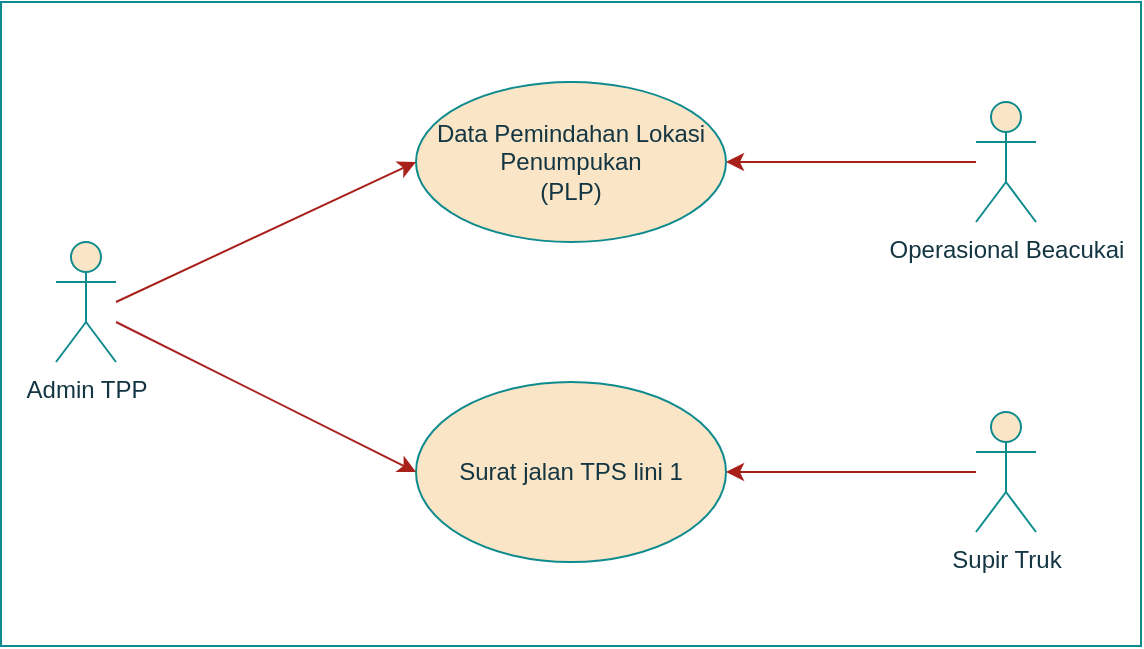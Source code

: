<mxfile version="13.8.6" type="github" pages="4">
  <diagram id="nHpkZRgL_oSd70SJmsG6" name="masuk">
    <mxGraphModel dx="1038" dy="547" grid="1" gridSize="10" guides="1" tooltips="1" connect="1" arrows="1" fold="1" page="1" pageScale="1" pageWidth="850" pageHeight="1100" background="none" math="0" shadow="0">
      <root>
        <mxCell id="0" />
        <mxCell id="1" parent="0" />
        <mxCell id="FnmrPs8hBMYChXXwTOcG-1" value="Admin TPP" style="shape=umlActor;verticalLabelPosition=bottom;verticalAlign=top;html=1;fillColor=#FAE5C7;strokeColor=#0F8B8D;fontColor=#143642;" parent="1" vertex="1">
          <mxGeometry x="160" y="170" width="30" height="60" as="geometry" />
        </mxCell>
        <mxCell id="FnmrPs8hBMYChXXwTOcG-2" value="Operasional Beacukai" style="shape=umlActor;verticalLabelPosition=bottom;verticalAlign=top;html=1;fillColor=#FAE5C7;strokeColor=#0F8B8D;fontColor=#143642;" parent="1" vertex="1">
          <mxGeometry x="620" y="100" width="30" height="60" as="geometry" />
        </mxCell>
        <mxCell id="FnmrPs8hBMYChXXwTOcG-3" value="Supir Truk" style="shape=umlActor;verticalLabelPosition=bottom;verticalAlign=top;html=1;fillColor=#FAE5C7;strokeColor=#0F8B8D;fontColor=#143642;" parent="1" vertex="1">
          <mxGeometry x="620" y="255" width="30" height="60" as="geometry" />
        </mxCell>
        <mxCell id="FnmrPs8hBMYChXXwTOcG-4" value="&lt;div&gt;Data Pemindahan Lokasi Penumpukan&lt;/div&gt;&lt;div&gt;(PLP)&lt;br&gt;&lt;/div&gt;" style="ellipse;whiteSpace=wrap;html=1;fillColor=#FAE5C7;strokeColor=#0F8B8D;fontColor=#143642;" parent="1" vertex="1">
          <mxGeometry x="340" y="90" width="155" height="80" as="geometry" />
        </mxCell>
        <mxCell id="FnmrPs8hBMYChXXwTOcG-5" value="Surat jalan TPS lini 1" style="ellipse;whiteSpace=wrap;html=1;fillColor=#FAE5C7;strokeColor=#0F8B8D;fontColor=#143642;" parent="1" vertex="1">
          <mxGeometry x="340" y="240" width="155" height="90" as="geometry" />
        </mxCell>
        <mxCell id="FnmrPs8hBMYChXXwTOcG-8" value="" style="endArrow=classic;html=1;entryX=0;entryY=0.5;entryDx=0;entryDy=0;strokeColor=#A8201A;fontColor=#143642;labelBackgroundColor=#DAD2D8;" parent="1" target="FnmrPs8hBMYChXXwTOcG-4" edge="1">
          <mxGeometry width="50" height="50" relative="1" as="geometry">
            <mxPoint x="190" y="200" as="sourcePoint" />
            <mxPoint x="240" y="150" as="targetPoint" />
          </mxGeometry>
        </mxCell>
        <mxCell id="FnmrPs8hBMYChXXwTOcG-9" value="" style="endArrow=classic;html=1;entryX=1;entryY=0.5;entryDx=0;entryDy=0;strokeColor=#A8201A;fontColor=#143642;labelBackgroundColor=#DAD2D8;" parent="1" source="FnmrPs8hBMYChXXwTOcG-2" target="FnmrPs8hBMYChXXwTOcG-4" edge="1">
          <mxGeometry width="50" height="50" relative="1" as="geometry">
            <mxPoint x="600" y="142" as="sourcePoint" />
            <mxPoint x="480" y="100" as="targetPoint" />
          </mxGeometry>
        </mxCell>
        <mxCell id="FnmrPs8hBMYChXXwTOcG-10" value="" style="endArrow=classic;html=1;entryX=0;entryY=0.5;entryDx=0;entryDy=0;strokeColor=#A8201A;fontColor=#143642;labelBackgroundColor=#DAD2D8;" parent="1" target="FnmrPs8hBMYChXXwTOcG-5" edge="1">
          <mxGeometry width="50" height="50" relative="1" as="geometry">
            <mxPoint x="190" y="210" as="sourcePoint" />
            <mxPoint x="240" y="160" as="targetPoint" />
          </mxGeometry>
        </mxCell>
        <mxCell id="FnmrPs8hBMYChXXwTOcG-11" value="" style="endArrow=classic;html=1;entryX=1;entryY=0.5;entryDx=0;entryDy=0;strokeColor=#A8201A;fontColor=#143642;labelBackgroundColor=#DAD2D8;" parent="1" source="FnmrPs8hBMYChXXwTOcG-3" target="FnmrPs8hBMYChXXwTOcG-5" edge="1">
          <mxGeometry width="50" height="50" relative="1" as="geometry">
            <mxPoint x="600" y="300" as="sourcePoint" />
            <mxPoint x="490" y="260" as="targetPoint" />
          </mxGeometry>
        </mxCell>
        <mxCell id="FnmrPs8hBMYChXXwTOcG-17" value="" style="rounded=0;whiteSpace=wrap;html=1;sketch=0;strokeColor=#0F8B8D;fillColor=none;fontColor=#143642;" parent="1" vertex="1">
          <mxGeometry x="132.5" y="50" width="570" height="322" as="geometry" />
        </mxCell>
      </root>
    </mxGraphModel>
  </diagram>
  <diagram id="F81-ASgbcVVaWtNH7LHV" name="keluar">
    <mxGraphModel dx="1038" dy="547" grid="1" gridSize="10" guides="1" tooltips="1" connect="1" arrows="1" fold="1" page="1" pageScale="1" pageWidth="850" pageHeight="1100" math="0" shadow="0">
      <root>
        <mxCell id="TCylXNqcK5WXPwDXDHqL-0" />
        <mxCell id="TCylXNqcK5WXPwDXDHqL-1" parent="TCylXNqcK5WXPwDXDHqL-0" />
        <mxCell id="ypAlKwS_-okL04ES1de_-0" value="Admin TPP" style="shape=umlActor;verticalLabelPosition=bottom;verticalAlign=top;html=1;fillColor=#FAE5C7;strokeColor=#0F8B8D;fontColor=#143642;" parent="TCylXNqcK5WXPwDXDHqL-1" vertex="1">
          <mxGeometry x="170" y="170" width="30" height="60" as="geometry" />
        </mxCell>
        <mxCell id="ypAlKwS_-okL04ES1de_-1" value="&lt;div&gt;Ekspedisi Muatan &lt;br&gt;&lt;/div&gt;&lt;div&gt;Kapal Laut &lt;br&gt;&lt;/div&gt;&lt;div&gt;(EMKL)&lt;/div&gt;" style="shape=umlActor;verticalLabelPosition=bottom;verticalAlign=top;html=1;fillColor=#FAE5C7;strokeColor=#0F8B8D;fontColor=#143642;" parent="TCylXNqcK5WXPwDXDHqL-1" vertex="1">
          <mxGeometry x="620" y="170" width="30" height="60" as="geometry" />
        </mxCell>
        <mxCell id="ypAlKwS_-okL04ES1de_-3" value="Dokumen Surat Pemberitahuan Pengeluaran Barang (SPPB) " style="ellipse;whiteSpace=wrap;html=1;fillColor=#FAE5C7;strokeColor=#0F8B8D;fontColor=#143642;" parent="TCylXNqcK5WXPwDXDHqL-1" vertex="1">
          <mxGeometry x="330" y="156.5" width="180" height="87" as="geometry" />
        </mxCell>
        <mxCell id="ypAlKwS_-okL04ES1de_-5" value="" style="endArrow=classic;html=1;entryX=0;entryY=0.5;entryDx=0;entryDy=0;strokeColor=#A8201A;fontColor=#143642;labelBackgroundColor=#DAD2D8;" parent="TCylXNqcK5WXPwDXDHqL-1" target="ypAlKwS_-okL04ES1de_-3" edge="1">
          <mxGeometry width="50" height="50" relative="1" as="geometry">
            <mxPoint x="190" y="200" as="sourcePoint" />
            <mxPoint x="240" y="150" as="targetPoint" />
          </mxGeometry>
        </mxCell>
        <mxCell id="ypAlKwS_-okL04ES1de_-6" value="" style="endArrow=classic;html=1;entryX=1;entryY=0.5;entryDx=0;entryDy=0;strokeColor=#A8201A;fontColor=#143642;labelBackgroundColor=#DAD2D8;" parent="TCylXNqcK5WXPwDXDHqL-1" source="ypAlKwS_-okL04ES1de_-1" target="ypAlKwS_-okL04ES1de_-3" edge="1">
          <mxGeometry width="50" height="50" relative="1" as="geometry">
            <mxPoint x="600" y="142" as="sourcePoint" />
            <mxPoint x="480" y="100" as="targetPoint" />
          </mxGeometry>
        </mxCell>
        <mxCell id="ypAlKwS_-okL04ES1de_-9" value="" style="rounded=0;whiteSpace=wrap;html=1;sketch=0;strokeColor=#0F8B8D;fillColor=none;fontColor=#143642;" parent="TCylXNqcK5WXPwDXDHqL-1" vertex="1">
          <mxGeometry x="135" y="80" width="570" height="270" as="geometry" />
        </mxCell>
      </root>
    </mxGraphModel>
  </diagram>
  <diagram id="qzNxkesuFvTcNvgcV4vl" name="detail masuk">
    <mxGraphModel dx="2333" dy="781" grid="1" gridSize="10" guides="1" tooltips="1" connect="1" arrows="1" fold="1" page="1" pageScale="1" pageWidth="850" pageHeight="1100" math="0" shadow="0">
      <root>
        <mxCell id="sDWswUJ4vDpcINHjs1DO-0" />
        <mxCell id="sDWswUJ4vDpcINHjs1DO-1" parent="sDWswUJ4vDpcINHjs1DO-0" />
        <mxCell id="vAPwnTXEI4HLhihK00wg-0" value="Admin TPP" style="shape=umlActor;verticalLabelPosition=bottom;verticalAlign=top;html=1;fillColor=#FAE5C7;strokeColor=#0F8B8D;fontColor=#143642;" vertex="1" parent="sDWswUJ4vDpcINHjs1DO-1">
          <mxGeometry x="-230" y="244.81" width="30" height="60" as="geometry" />
        </mxCell>
        <mxCell id="vAPwnTXEI4HLhihK00wg-3" value="&lt;div&gt;Data Pemindahan Lokasi Penumpukan&lt;/div&gt;&lt;div&gt;(PLP)&lt;br&gt;&lt;/div&gt;" style="ellipse;whiteSpace=wrap;html=1;fillColor=#FAE5C7;strokeColor=#0F8B8D;fontColor=#143642;" vertex="1" parent="sDWswUJ4vDpcINHjs1DO-1">
          <mxGeometry x="-90" y="80" width="155" height="80" as="geometry" />
        </mxCell>
        <mxCell id="vAPwnTXEI4HLhihK00wg-4" value="Surat jalan TPS lini 1" style="ellipse;whiteSpace=wrap;html=1;fillColor=#FAE5C7;strokeColor=#0F8B8D;fontColor=#143642;" vertex="1" parent="sDWswUJ4vDpcINHjs1DO-1">
          <mxGeometry x="-85" y="390" width="155" height="90" as="geometry" />
        </mxCell>
        <mxCell id="vAPwnTXEI4HLhihK00wg-5" value="" style="endArrow=classic;html=1;entryX=0;entryY=0.5;entryDx=0;entryDy=0;strokeColor=#A8201A;fontColor=#143642;labelBackgroundColor=#DAD2D8;exitX=0.5;exitY=0.5;exitDx=0;exitDy=0;exitPerimeter=0;" edge="1" parent="sDWswUJ4vDpcINHjs1DO-1" target="vAPwnTXEI4HLhihK00wg-3" source="vAPwnTXEI4HLhihK00wg-0">
          <mxGeometry width="50" height="50" relative="1" as="geometry">
            <mxPoint x="-210" y="219.81" as="sourcePoint" />
            <mxPoint x="-160" y="169.81" as="targetPoint" />
          </mxGeometry>
        </mxCell>
        <mxCell id="vAPwnTXEI4HLhihK00wg-6" value="" style="endArrow=classic;html=1;entryX=1;entryY=0.5;entryDx=0;entryDy=0;strokeColor=#A8201A;fontColor=#143642;labelBackgroundColor=#DAD2D8;dashed=1;exitX=0;exitY=0;exitDx=0;exitDy=0;" edge="1" parent="sDWswUJ4vDpcINHjs1DO-1" source="vAPwnTXEI4HLhihK00wg-10" target="vAPwnTXEI4HLhihK00wg-3">
          <mxGeometry width="50" height="50" relative="1" as="geometry">
            <mxPoint x="220" y="149.81" as="sourcePoint" />
            <mxPoint x="80" y="119.81" as="targetPoint" />
            <Array as="points" />
          </mxGeometry>
        </mxCell>
        <mxCell id="k5JtETf1UKvqjP04YNXi-0" value="&lt;font style=&quot;font-size: 17px&quot;&gt;Include&lt;/font&gt;" style="edgeLabel;html=1;align=center;verticalAlign=middle;resizable=0;points=[];" vertex="1" connectable="0" parent="vAPwnTXEI4HLhihK00wg-6">
          <mxGeometry x="0.33" y="-2" relative="1" as="geometry">
            <mxPoint as="offset" />
          </mxGeometry>
        </mxCell>
        <mxCell id="vAPwnTXEI4HLhihK00wg-7" value="" style="endArrow=classic;html=1;entryX=0;entryY=0.5;entryDx=0;entryDy=0;strokeColor=#A8201A;fontColor=#143642;labelBackgroundColor=#DAD2D8;exitX=0.5;exitY=0.5;exitDx=0;exitDy=0;exitPerimeter=0;" edge="1" parent="sDWswUJ4vDpcINHjs1DO-1" target="vAPwnTXEI4HLhihK00wg-4" source="vAPwnTXEI4HLhihK00wg-0">
          <mxGeometry width="50" height="50" relative="1" as="geometry">
            <mxPoint x="-210" y="229.81" as="sourcePoint" />
            <mxPoint x="-160" y="179.81" as="targetPoint" />
          </mxGeometry>
        </mxCell>
        <mxCell id="vAPwnTXEI4HLhihK00wg-9" value="" style="rounded=0;whiteSpace=wrap;html=1;sketch=0;strokeColor=#0F8B8D;fillColor=none;fontColor=#143642;" vertex="1" parent="sDWswUJ4vDpcINHjs1DO-1">
          <mxGeometry x="-260" y="30" width="860" height="500" as="geometry" />
        </mxCell>
        <mxCell id="vAPwnTXEI4HLhihK00wg-10" value="&lt;span style=&quot;font-size: 10.0pt ; font-family: &amp;#34;calisto mt&amp;#34; , serif&quot; lang=&quot;EN-US&quot;&gt;Mencatat&lt;br/&gt;data kontainer masuk&lt;/span&gt;" style="ellipse;whiteSpace=wrap;html=1;fillColor=#FAE5C7;strokeColor=#0F8B8D;fontColor=#143642;" vertex="1" parent="sDWswUJ4vDpcINHjs1DO-1">
          <mxGeometry x="140" y="229.81" width="155" height="90" as="geometry" />
        </mxCell>
        <mxCell id="vAPwnTXEI4HLhihK00wg-11" value="&lt;span style=&quot;font-size: 10.0pt ; font-family: &amp;#34;calisto mt&amp;#34; , serif&quot; lang=&quot;EN-US&quot;&gt;Mendata kontainer penimbunan&lt;/span&gt;" style="ellipse;whiteSpace=wrap;html=1;fillColor=#FAE5C7;strokeColor=#0F8B8D;fontColor=#143642;" vertex="1" parent="sDWswUJ4vDpcINHjs1DO-1">
          <mxGeometry x="410" y="229.81" width="155" height="90" as="geometry" />
        </mxCell>
        <mxCell id="vAPwnTXEI4HLhihK00wg-12" value="&lt;span style=&quot;font-size: 10.0pt ; font-family: &amp;#34;calisto mt&amp;#34; , serif&quot; lang=&quot;EN-US&quot;&gt;Membuat&lt;br/&gt;SP2/Tila Cargo Masuk&lt;/span&gt;" style="ellipse;whiteSpace=wrap;html=1;fillColor=#FAE5C7;strokeColor=#0F8B8D;fontColor=#143642;" vertex="1" parent="sDWswUJ4vDpcINHjs1DO-1">
          <mxGeometry x="400" y="80" width="155" height="90" as="geometry" />
        </mxCell>
        <mxCell id="vAPwnTXEI4HLhihK00wg-13" value="&lt;span style=&quot;font-size: 10.0pt ; font-family: &amp;#34;calisto mt&amp;#34; , serif&quot; lang=&quot;EN-US&quot;&gt;Merekap data seluruh laporan&lt;/span&gt;" style="ellipse;whiteSpace=wrap;html=1;fillColor=#FAE5C7;strokeColor=#0F8B8D;fontColor=#143642;" vertex="1" parent="sDWswUJ4vDpcINHjs1DO-1">
          <mxGeometry x="410" y="390" width="155" height="90" as="geometry" />
        </mxCell>
        <mxCell id="k5JtETf1UKvqjP04YNXi-2" value="" style="endArrow=classic;html=1;entryX=1;entryY=0;entryDx=0;entryDy=0;strokeColor=#A8201A;fontColor=#143642;labelBackgroundColor=#DAD2D8;dashed=1;exitX=0;exitY=0.5;exitDx=0;exitDy=0;" edge="1" parent="sDWswUJ4vDpcINHjs1DO-1" source="vAPwnTXEI4HLhihK00wg-12" target="vAPwnTXEI4HLhihK00wg-10">
          <mxGeometry width="50" height="50" relative="1" as="geometry">
            <mxPoint x="425" y="270" as="sourcePoint" />
            <mxPoint x="270" y="230" as="targetPoint" />
            <Array as="points" />
          </mxGeometry>
        </mxCell>
        <mxCell id="k5JtETf1UKvqjP04YNXi-3" value="&lt;font style=&quot;font-size: 17px&quot;&gt;Include&lt;/font&gt;" style="edgeLabel;html=1;align=center;verticalAlign=middle;resizable=0;points=[];" vertex="1" connectable="0" parent="k5JtETf1UKvqjP04YNXi-2">
          <mxGeometry x="0.33" y="-2" relative="1" as="geometry">
            <mxPoint as="offset" />
          </mxGeometry>
        </mxCell>
        <mxCell id="k5JtETf1UKvqjP04YNXi-4" value="" style="endArrow=classic;html=1;entryX=1;entryY=0.5;entryDx=0;entryDy=0;strokeColor=#A8201A;fontColor=#143642;labelBackgroundColor=#DAD2D8;dashed=1;exitX=0;exitY=1;exitDx=0;exitDy=0;" edge="1" parent="sDWswUJ4vDpcINHjs1DO-1" source="vAPwnTXEI4HLhihK00wg-10" target="vAPwnTXEI4HLhihK00wg-4">
          <mxGeometry width="50" height="50" relative="1" as="geometry">
            <mxPoint x="194.53" y="309.81" as="sourcePoint" />
            <mxPoint x="39.53" y="269.81" as="targetPoint" />
            <Array as="points" />
          </mxGeometry>
        </mxCell>
        <mxCell id="k5JtETf1UKvqjP04YNXi-5" value="&lt;font style=&quot;font-size: 17px&quot;&gt;Include&lt;/font&gt;" style="edgeLabel;html=1;align=center;verticalAlign=middle;resizable=0;points=[];" vertex="1" connectable="0" parent="k5JtETf1UKvqjP04YNXi-4">
          <mxGeometry x="0.33" y="-2" relative="1" as="geometry">
            <mxPoint as="offset" />
          </mxGeometry>
        </mxCell>
        <mxCell id="k5JtETf1UKvqjP04YNXi-6" value="" style="endArrow=classic;html=1;entryX=1;entryY=1;entryDx=0;entryDy=0;strokeColor=#A8201A;fontColor=#143642;labelBackgroundColor=#DAD2D8;dashed=1;exitX=0;exitY=0.5;exitDx=0;exitDy=0;" edge="1" parent="sDWswUJ4vDpcINHjs1DO-1" source="vAPwnTXEI4HLhihK00wg-13" target="vAPwnTXEI4HLhihK00wg-10">
          <mxGeometry width="50" height="50" relative="1" as="geometry">
            <mxPoint x="425" y="359.81" as="sourcePoint" />
            <mxPoint x="270" y="319.81" as="targetPoint" />
            <Array as="points" />
          </mxGeometry>
        </mxCell>
        <mxCell id="k5JtETf1UKvqjP04YNXi-7" value="&lt;font style=&quot;font-size: 17px&quot;&gt;Include&lt;/font&gt;" style="edgeLabel;html=1;align=center;verticalAlign=middle;resizable=0;points=[];" vertex="1" connectable="0" parent="k5JtETf1UKvqjP04YNXi-6">
          <mxGeometry x="0.33" y="-2" relative="1" as="geometry">
            <mxPoint as="offset" />
          </mxGeometry>
        </mxCell>
        <mxCell id="k5JtETf1UKvqjP04YNXi-8" value="" style="endArrow=classic;html=1;strokeColor=#A8201A;fontColor=#143642;labelBackgroundColor=#DAD2D8;dashed=1;exitX=0;exitY=0.5;exitDx=0;exitDy=0;entryX=1;entryY=0.5;entryDx=0;entryDy=0;" edge="1" parent="sDWswUJ4vDpcINHjs1DO-1" source="vAPwnTXEI4HLhihK00wg-11" target="vAPwnTXEI4HLhihK00wg-10">
          <mxGeometry width="50" height="50" relative="1" as="geometry">
            <mxPoint x="455" y="350" as="sourcePoint" />
            <mxPoint x="320" y="275" as="targetPoint" />
            <Array as="points" />
          </mxGeometry>
        </mxCell>
        <mxCell id="k5JtETf1UKvqjP04YNXi-9" value="&lt;font style=&quot;font-size: 17px&quot;&gt;Include&lt;/font&gt;" style="edgeLabel;html=1;align=center;verticalAlign=middle;resizable=0;points=[];" vertex="1" connectable="0" parent="k5JtETf1UKvqjP04YNXi-8">
          <mxGeometry x="0.33" y="-2" relative="1" as="geometry">
            <mxPoint as="offset" />
          </mxGeometry>
        </mxCell>
      </root>
    </mxGraphModel>
  </diagram>
  <diagram id="yRWma3v5cjFmFTTE_w2n" name="detail keluar">
    <mxGraphModel dx="2071" dy="644" grid="1" gridSize="10" guides="1" tooltips="1" connect="1" arrows="1" fold="1" page="1" pageScale="1" pageWidth="850" pageHeight="1100" math="0" shadow="0">
      <root>
        <mxCell id="gVdXhNsrRoej7d2eKGxg-0" />
        <mxCell id="gVdXhNsrRoej7d2eKGxg-1" parent="gVdXhNsrRoej7d2eKGxg-0" />
        <mxCell id="f56zMQ-opgqvFcIEe0BX-0" value="Admin TPP" style="shape=umlActor;verticalLabelPosition=bottom;verticalAlign=top;html=1;fillColor=#FAE5C7;strokeColor=#0F8B8D;fontColor=#143642;" vertex="1" parent="gVdXhNsrRoej7d2eKGxg-1">
          <mxGeometry x="-230" y="244.81" width="30" height="60" as="geometry" />
        </mxCell>
        <mxCell id="f56zMQ-opgqvFcIEe0BX-1" value="Dokumen Surat Pemberitahuan Pengeluaran Barang (SPPB) " style="ellipse;whiteSpace=wrap;html=1;fillColor=#FAE5C7;strokeColor=#0F8B8D;fontColor=#143642;" vertex="1" parent="gVdXhNsrRoej7d2eKGxg-1">
          <mxGeometry x="-130" y="234.81" width="155" height="80" as="geometry" />
        </mxCell>
        <mxCell id="f56zMQ-opgqvFcIEe0BX-3" value="" style="endArrow=classic;html=1;entryX=0;entryY=0.5;entryDx=0;entryDy=0;strokeColor=#A8201A;fontColor=#143642;labelBackgroundColor=#DAD2D8;exitX=0.5;exitY=0.5;exitDx=0;exitDy=0;exitPerimeter=0;" edge="1" parent="gVdXhNsrRoej7d2eKGxg-1" source="f56zMQ-opgqvFcIEe0BX-0" target="f56zMQ-opgqvFcIEe0BX-1">
          <mxGeometry width="50" height="50" relative="1" as="geometry">
            <mxPoint x="-210" y="219.81" as="sourcePoint" />
            <mxPoint x="-160" y="169.81" as="targetPoint" />
          </mxGeometry>
        </mxCell>
        <mxCell id="f56zMQ-opgqvFcIEe0BX-4" value="" style="endArrow=classic;html=1;entryX=1;entryY=0.5;entryDx=0;entryDy=0;strokeColor=#A8201A;fontColor=#143642;labelBackgroundColor=#DAD2D8;dashed=1;exitX=0;exitY=0.5;exitDx=0;exitDy=0;" edge="1" parent="gVdXhNsrRoej7d2eKGxg-1" source="f56zMQ-opgqvFcIEe0BX-8" target="f56zMQ-opgqvFcIEe0BX-1">
          <mxGeometry width="50" height="50" relative="1" as="geometry">
            <mxPoint x="220" y="149.81" as="sourcePoint" />
            <mxPoint x="80" y="119.81" as="targetPoint" />
            <Array as="points" />
          </mxGeometry>
        </mxCell>
        <mxCell id="f56zMQ-opgqvFcIEe0BX-5" value="&lt;font style=&quot;font-size: 17px&quot;&gt;Include&lt;/font&gt;" style="edgeLabel;html=1;align=center;verticalAlign=middle;resizable=0;points=[];" vertex="1" connectable="0" parent="f56zMQ-opgqvFcIEe0BX-4">
          <mxGeometry x="0.33" y="-2" relative="1" as="geometry">
            <mxPoint x="16.47" y="2" as="offset" />
          </mxGeometry>
        </mxCell>
        <mxCell id="f56zMQ-opgqvFcIEe0BX-7" value="" style="rounded=0;whiteSpace=wrap;html=1;sketch=0;strokeColor=#0F8B8D;fillColor=none;fontColor=#143642;" vertex="1" parent="gVdXhNsrRoej7d2eKGxg-1">
          <mxGeometry x="-270" y="40" width="860" height="500" as="geometry" />
        </mxCell>
        <mxCell id="f56zMQ-opgqvFcIEe0BX-8" value="&lt;span style=&quot;font-size: 10.0pt ; font-family: &amp;#34;calisto mt&amp;#34; , serif&quot; lang=&quot;EN-US&quot;&gt;Mencatat&lt;br&gt;data kontainer keluar&lt;/span&gt;" style="ellipse;whiteSpace=wrap;html=1;fillColor=#FAE5C7;strokeColor=#0F8B8D;fontColor=#143642;" vertex="1" parent="gVdXhNsrRoej7d2eKGxg-1">
          <mxGeometry x="140" y="229.81" width="155" height="90" as="geometry" />
        </mxCell>
        <mxCell id="f56zMQ-opgqvFcIEe0BX-9" value="&lt;span style=&quot;font-size: 10.0pt ; font-family: &amp;#34;calisto mt&amp;#34; , serif&quot; lang=&quot;EN-US&quot;&gt;Mendata kontainer penimbunan&lt;/span&gt;" style="ellipse;whiteSpace=wrap;html=1;fillColor=#FAE5C7;strokeColor=#0F8B8D;fontColor=#143642;" vertex="1" parent="gVdXhNsrRoej7d2eKGxg-1">
          <mxGeometry x="410" y="229.81" width="155" height="90" as="geometry" />
        </mxCell>
        <mxCell id="f56zMQ-opgqvFcIEe0BX-10" value="&lt;span style=&quot;font-size: 10.0pt ; font-family: &amp;#34;calisto mt&amp;#34; , serif&quot; lang=&quot;EN-US&quot;&gt;Membuat&lt;br&gt;SP2/Tila Cargo keluar&lt;/span&gt;" style="ellipse;whiteSpace=wrap;html=1;fillColor=#FAE5C7;strokeColor=#0F8B8D;fontColor=#143642;" vertex="1" parent="gVdXhNsrRoej7d2eKGxg-1">
          <mxGeometry x="400" y="80" width="155" height="90" as="geometry" />
        </mxCell>
        <mxCell id="f56zMQ-opgqvFcIEe0BX-11" value="&lt;span style=&quot;font-size: 10.0pt ; font-family: &amp;#34;calisto mt&amp;#34; , serif&quot; lang=&quot;EN-US&quot;&gt;Merekap data seluruh laporan&lt;/span&gt;" style="ellipse;whiteSpace=wrap;html=1;fillColor=#FAE5C7;strokeColor=#0F8B8D;fontColor=#143642;" vertex="1" parent="gVdXhNsrRoej7d2eKGxg-1">
          <mxGeometry x="410" y="390" width="155" height="90" as="geometry" />
        </mxCell>
        <mxCell id="f56zMQ-opgqvFcIEe0BX-12" value="" style="endArrow=classic;html=1;entryX=1;entryY=0;entryDx=0;entryDy=0;strokeColor=#A8201A;fontColor=#143642;labelBackgroundColor=#DAD2D8;dashed=1;exitX=0;exitY=0.5;exitDx=0;exitDy=0;" edge="1" parent="gVdXhNsrRoej7d2eKGxg-1" source="f56zMQ-opgqvFcIEe0BX-10" target="f56zMQ-opgqvFcIEe0BX-8">
          <mxGeometry width="50" height="50" relative="1" as="geometry">
            <mxPoint x="425" y="270" as="sourcePoint" />
            <mxPoint x="270" y="230" as="targetPoint" />
            <Array as="points" />
          </mxGeometry>
        </mxCell>
        <mxCell id="f56zMQ-opgqvFcIEe0BX-13" value="&lt;font style=&quot;font-size: 17px&quot;&gt;Include&lt;/font&gt;" style="edgeLabel;html=1;align=center;verticalAlign=middle;resizable=0;points=[];" vertex="1" connectable="0" parent="f56zMQ-opgqvFcIEe0BX-12">
          <mxGeometry x="0.33" y="-2" relative="1" as="geometry">
            <mxPoint as="offset" />
          </mxGeometry>
        </mxCell>
        <mxCell id="f56zMQ-opgqvFcIEe0BX-16" value="" style="endArrow=classic;html=1;entryX=1;entryY=1;entryDx=0;entryDy=0;strokeColor=#A8201A;fontColor=#143642;labelBackgroundColor=#DAD2D8;dashed=1;exitX=0;exitY=0.5;exitDx=0;exitDy=0;" edge="1" parent="gVdXhNsrRoej7d2eKGxg-1" source="f56zMQ-opgqvFcIEe0BX-11" target="f56zMQ-opgqvFcIEe0BX-8">
          <mxGeometry width="50" height="50" relative="1" as="geometry">
            <mxPoint x="425" y="359.81" as="sourcePoint" />
            <mxPoint x="270" y="319.81" as="targetPoint" />
            <Array as="points" />
          </mxGeometry>
        </mxCell>
        <mxCell id="f56zMQ-opgqvFcIEe0BX-17" value="&lt;font style=&quot;font-size: 17px&quot;&gt;Include&lt;/font&gt;" style="edgeLabel;html=1;align=center;verticalAlign=middle;resizable=0;points=[];" vertex="1" connectable="0" parent="f56zMQ-opgqvFcIEe0BX-16">
          <mxGeometry x="0.33" y="-2" relative="1" as="geometry">
            <mxPoint as="offset" />
          </mxGeometry>
        </mxCell>
        <mxCell id="f56zMQ-opgqvFcIEe0BX-18" value="" style="endArrow=classic;html=1;strokeColor=#A8201A;fontColor=#143642;labelBackgroundColor=#DAD2D8;dashed=1;exitX=0;exitY=0.5;exitDx=0;exitDy=0;entryX=1;entryY=0.5;entryDx=0;entryDy=0;" edge="1" parent="gVdXhNsrRoej7d2eKGxg-1" source="f56zMQ-opgqvFcIEe0BX-9" target="f56zMQ-opgqvFcIEe0BX-8">
          <mxGeometry width="50" height="50" relative="1" as="geometry">
            <mxPoint x="455" y="350" as="sourcePoint" />
            <mxPoint x="320" y="275" as="targetPoint" />
            <Array as="points" />
          </mxGeometry>
        </mxCell>
        <mxCell id="f56zMQ-opgqvFcIEe0BX-19" value="&lt;font style=&quot;font-size: 17px&quot;&gt;Include&lt;/font&gt;" style="edgeLabel;html=1;align=center;verticalAlign=middle;resizable=0;points=[];" vertex="1" connectable="0" parent="f56zMQ-opgqvFcIEe0BX-18">
          <mxGeometry x="0.33" y="-2" relative="1" as="geometry">
            <mxPoint x="16.47" y="2" as="offset" />
          </mxGeometry>
        </mxCell>
      </root>
    </mxGraphModel>
  </diagram>
</mxfile>
